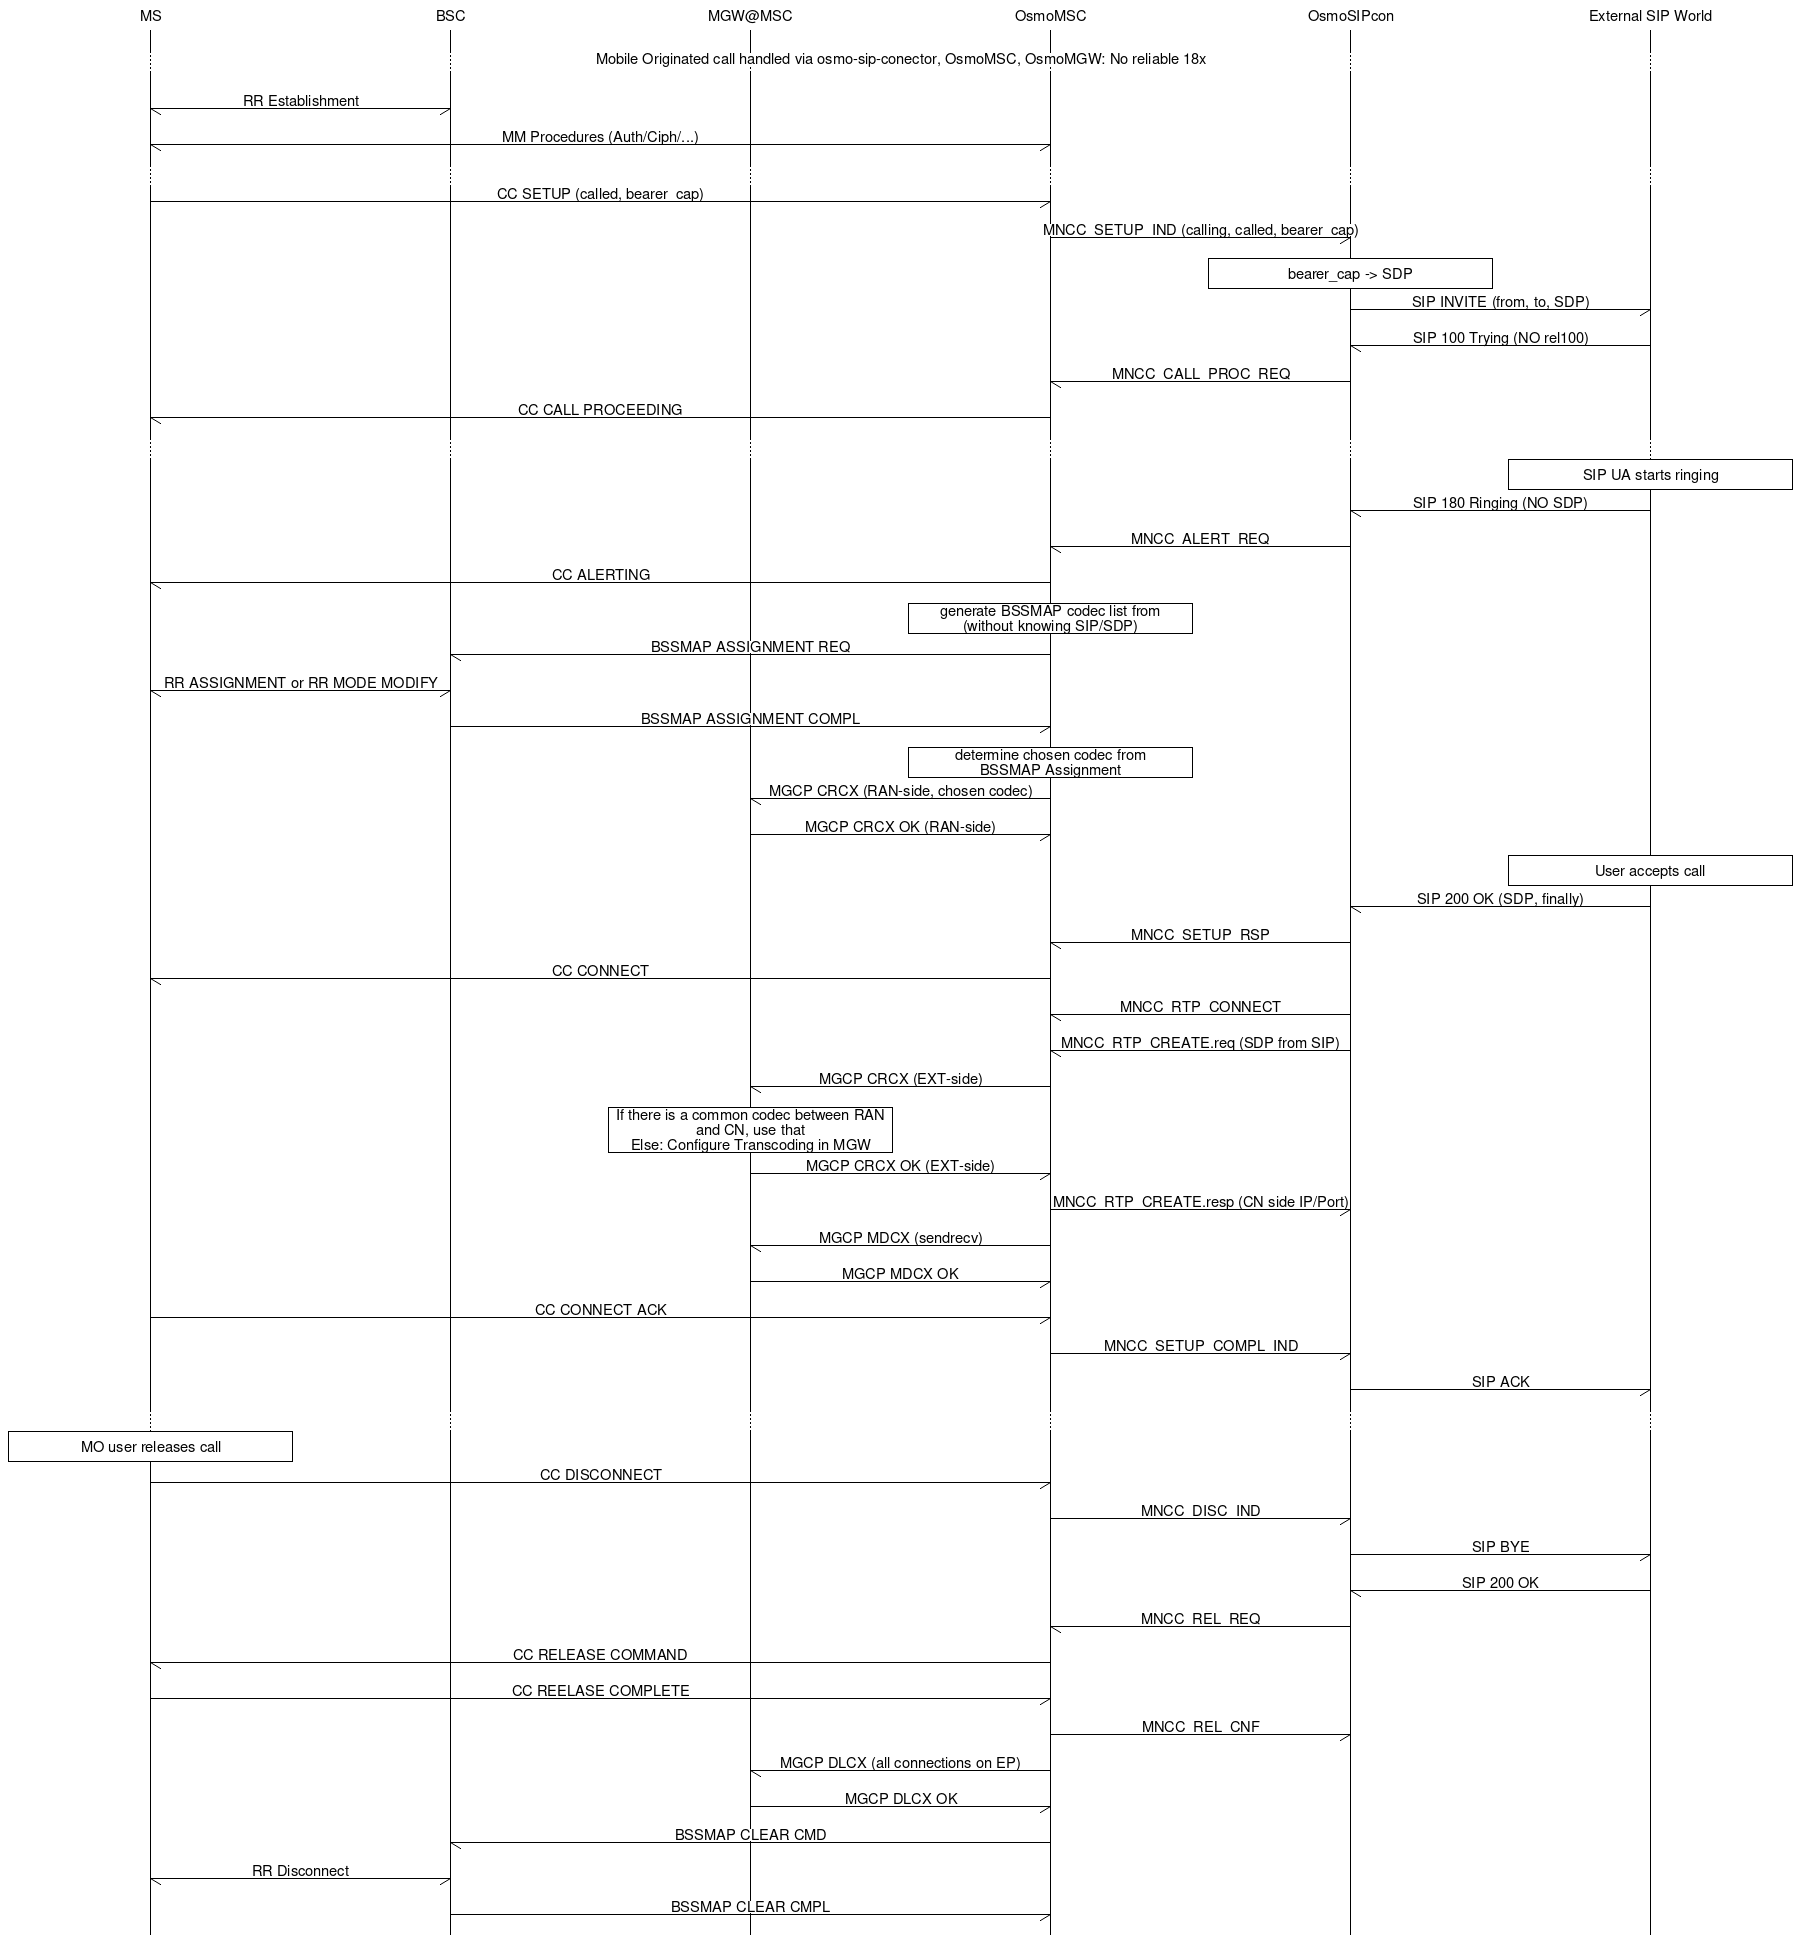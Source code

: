 msc {
	hscale="3";
	ms [label="MS"], bsc [label="BSC"], mgw [label="MGW@MSC"], omsc [label="OsmoMSC"], osc [label="OsmoSIPcon"], sip [label="External SIP World"];
	|||;
	...		[label="Mobile Originated call handled via osmo-sip-conector, OsmoMSC, OsmoMGW: No reliable 18x"];
	|||;

	ms <-> bsc	[label="RR Establishment"];
	ms <-> omsc	[label="MM Procedures (Auth/Ciph/...)"];
	...;

	ms -> omsc	[label="CC SETUP (called, bearer_cap)"];
	omsc -> osc	[label="MNCC_SETUP_IND (calling, called, bearer_cap)"];
	osc box osc	[label="bearer_cap -> SDP"];
	osc -> sip	[label="SIP INVITE (from, to, SDP)"];
	osc <- sip	[label="SIP 100 Trying (NO rel100)"];
	omsc <- osc	[label="MNCC_CALL_PROC_REQ"];
	ms <- omsc	[label="CC CALL PROCEEDING"];
	...;

	sip box sip	[label="SIP UA starts ringing"];
	osc <- sip	[label="SIP 180 Ringing (NO SDP)"];
	omsc <- osc	[label="MNCC_ALERT_REQ"];
	ms <- omsc	[label="CC ALERTING"];

	omsc box omsc	[label="generate BSSMAP codec list from\n(without knowing SIP/SDP)"];
	bsc <- omsc	[label="BSSMAP ASSIGNMENT REQ"];
	ms <-> bsc	[label="RR ASSIGNMENT or RR MODE MODIFY"];
	bsc -> omsc	[label="BSSMAP ASSIGNMENT COMPL"];
	omsc box omsc	[label="determine chosen codec from\nBSSMAP Assignment"];
	mgw <- omsc	[label="MGCP CRCX (RAN-side, chosen codec)"];
	mgw -> omsc	[label="MGCP CRCX OK (RAN-side)"];

	sip box sip	[label="User accepts call"];
	osc <- sip	[label="SIP 200 OK (SDP, finally)"];
	omsc <- osc	[label="MNCC_SETUP_RSP"];
	ms <- omsc	[label="CC CONNECT"];
	omsc <- osc	[label="MNCC_RTP_CONNECT"];

	omsc <- osc	[label="MNCC_RTP_CREATE.req (SDP from SIP)"];
	mgw <- omsc	[label="MGCP CRCX (EXT-side)"];
	mgw box mgw	[label="If there is a common codec between RAN and CN, use that\nElse: Configure Transcoding in MGW"];
	mgw -> omsc	[label="MGCP CRCX OK (EXT-side)"];
	omsc -> osc	[label="MNCC_RTP_CREATE.resp (CN side IP/Port)"];
	mgw <- omsc	[label="MGCP MDCX (sendrecv)"];
	mgw -> omsc	[label="MGCP MDCX OK"];
	ms -> omsc	[label="CC CONNECT ACK"];
	omsc -> osc	[label="MNCC_SETUP_COMPL_IND"];
	osc -> sip	[label="SIP ACK"];
	...;
	ms box ms	[label="MO user releases call"];
	ms -> omsc	[label="CC DISCONNECT"];
	omsc -> osc	[label="MNCC_DISC_IND"];
	osc -> sip	[label="SIP BYE"];
	osc <- sip	[label="SIP 200 OK"];
	omsc <- osc	[label="MNCC_REL_REQ"];
	ms <- omsc	[label="CC RELEASE COMMAND"];
	ms -> omsc	[label="CC REELASE COMPLETE"];
	omsc -> osc	[label="MNCC_REL_CNF"];
	mgw <- omsc	[label="MGCP DLCX (all connections on EP)"];
	mgw -> omsc	[label="MGCP DLCX OK"];
	bsc <- omsc	[label="BSSMAP CLEAR CMD"];
	ms <-> bsc	[label="RR Disconnect"];
	bsc -> omsc	[label="BSSMAP CLEAR CMPL"];

}


